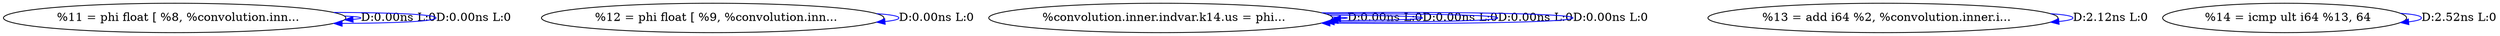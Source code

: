 digraph {
Node0x2684770[label="  %11 = phi float [ %8, %convolution.inn..."];
Node0x2684770 -> Node0x2684770[label="D:0.00ns L:0",color=blue];
Node0x2684770 -> Node0x2684770[label="D:0.00ns L:0",color=blue];
Node0x2684850[label="  %12 = phi float [ %9, %convolution.inn..."];
Node0x2684850 -> Node0x2684850[label="D:0.00ns L:0",color=blue];
Node0x2684930[label="  %convolution.inner.indvar.k14.us = phi..."];
Node0x2684930 -> Node0x2684930[label="D:0.00ns L:0",color=blue];
Node0x2684930 -> Node0x2684930[label="D:0.00ns L:0",color=blue];
Node0x2684930 -> Node0x2684930[label="D:0.00ns L:0",color=blue];
Node0x2684930 -> Node0x2684930[label="D:0.00ns L:0",color=blue];
Node0x2684a10[label="  %13 = add i64 %2, %convolution.inner.i..."];
Node0x2684a10 -> Node0x2684a10[label="D:2.12ns L:0",color=blue];
Node0x2684af0[label="  %14 = icmp ult i64 %13, 64"];
Node0x2684af0 -> Node0x2684af0[label="D:2.52ns L:0",color=blue];
}
